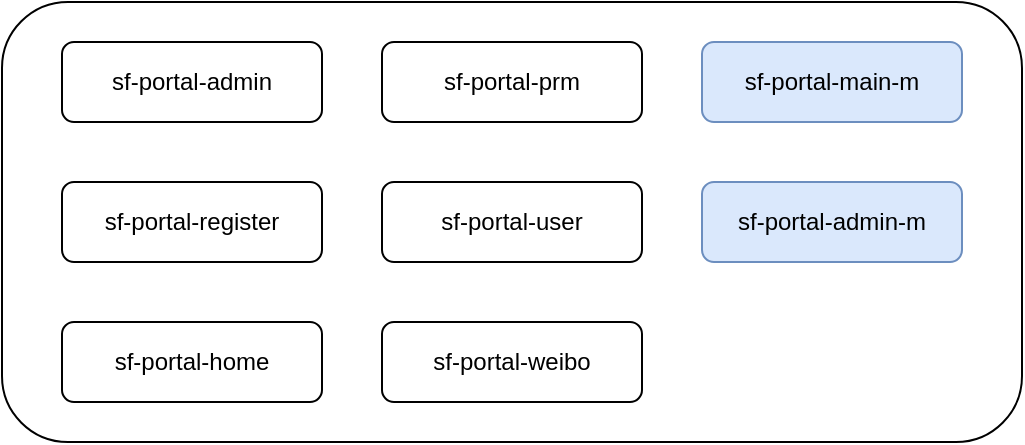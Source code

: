 <mxfile version="17.2.4" type="github">
  <diagram id="wQo5QHYVpOsWIZk5C3-U" name="Page-1">
    <mxGraphModel dx="2249" dy="762" grid="1" gridSize="10" guides="1" tooltips="1" connect="1" arrows="1" fold="1" page="1" pageScale="1" pageWidth="827" pageHeight="1169" math="0" shadow="0">
      <root>
        <mxCell id="0" />
        <mxCell id="1" parent="0" />
        <mxCell id="3m6dUD3F0d_kofW_ouFe-1" value="" style="rounded=1;whiteSpace=wrap;html=1;" vertex="1" parent="1">
          <mxGeometry x="-190" y="110" width="510" height="220" as="geometry" />
        </mxCell>
        <mxCell id="3m6dUD3F0d_kofW_ouFe-2" value="sf-portal-admin" style="rounded=1;whiteSpace=wrap;html=1;" vertex="1" parent="1">
          <mxGeometry x="-160" y="130" width="130" height="40" as="geometry" />
        </mxCell>
        <mxCell id="3m6dUD3F0d_kofW_ouFe-3" value="sf-portal-prm" style="rounded=1;whiteSpace=wrap;html=1;" vertex="1" parent="1">
          <mxGeometry y="130" width="130" height="40" as="geometry" />
        </mxCell>
        <mxCell id="3m6dUD3F0d_kofW_ouFe-4" value="sf-portal-home" style="rounded=1;whiteSpace=wrap;html=1;" vertex="1" parent="1">
          <mxGeometry x="-160" y="270" width="130" height="40" as="geometry" />
        </mxCell>
        <mxCell id="3m6dUD3F0d_kofW_ouFe-5" value="sf-portal-register" style="rounded=1;whiteSpace=wrap;html=1;" vertex="1" parent="1">
          <mxGeometry x="-160" y="200" width="130" height="40" as="geometry" />
        </mxCell>
        <mxCell id="3m6dUD3F0d_kofW_ouFe-6" value="sf-portal-user" style="rounded=1;whiteSpace=wrap;html=1;" vertex="1" parent="1">
          <mxGeometry y="200" width="130" height="40" as="geometry" />
        </mxCell>
        <mxCell id="3m6dUD3F0d_kofW_ouFe-7" value="sf-portal-weibo" style="rounded=1;whiteSpace=wrap;html=1;" vertex="1" parent="1">
          <mxGeometry y="270" width="130" height="40" as="geometry" />
        </mxCell>
        <mxCell id="3m6dUD3F0d_kofW_ouFe-10" value="sf-portal-main-m" style="rounded=1;whiteSpace=wrap;html=1;fillColor=#dae8fc;strokeColor=#6c8ebf;" vertex="1" parent="1">
          <mxGeometry x="160" y="130" width="130" height="40" as="geometry" />
        </mxCell>
        <mxCell id="3m6dUD3F0d_kofW_ouFe-11" value="sf-portal-admin-m" style="rounded=1;whiteSpace=wrap;html=1;fillColor=#dae8fc;strokeColor=#6c8ebf;" vertex="1" parent="1">
          <mxGeometry x="160" y="200" width="130" height="40" as="geometry" />
        </mxCell>
      </root>
    </mxGraphModel>
  </diagram>
</mxfile>
